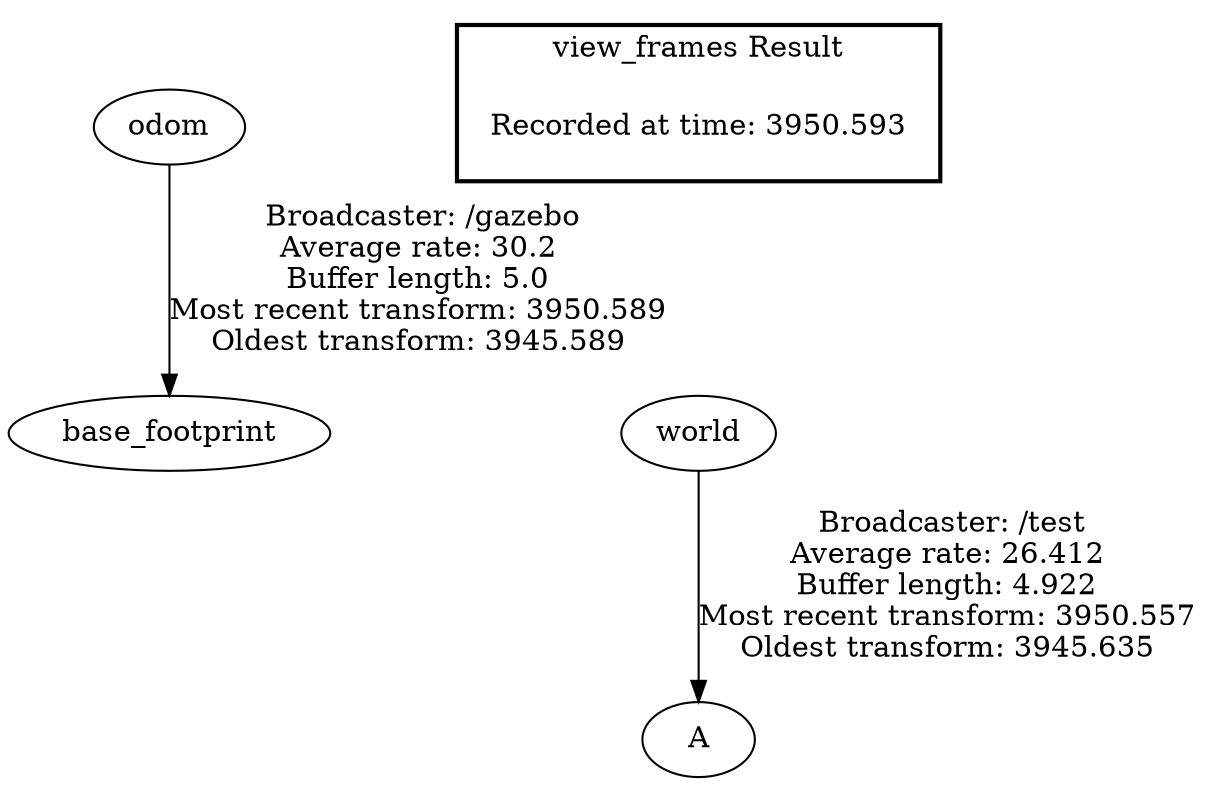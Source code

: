digraph G {
"odom" -> "base_footprint"[label=" Broadcaster: /gazebo\nAverage rate: 30.2\nBuffer length: 5.0\nMost recent transform: 3950.589\nOldest transform: 3945.589\n"];
"world" -> "A"[label=" Broadcaster: /test\nAverage rate: 26.412\nBuffer length: 4.922\nMost recent transform: 3950.557\nOldest transform: 3945.635\n"];
edge [style=invis];
 subgraph cluster_legend { style=bold; color=black; label ="view_frames Result";
"Recorded at time: 3950.593"[ shape=plaintext ] ;
}->"world";
}